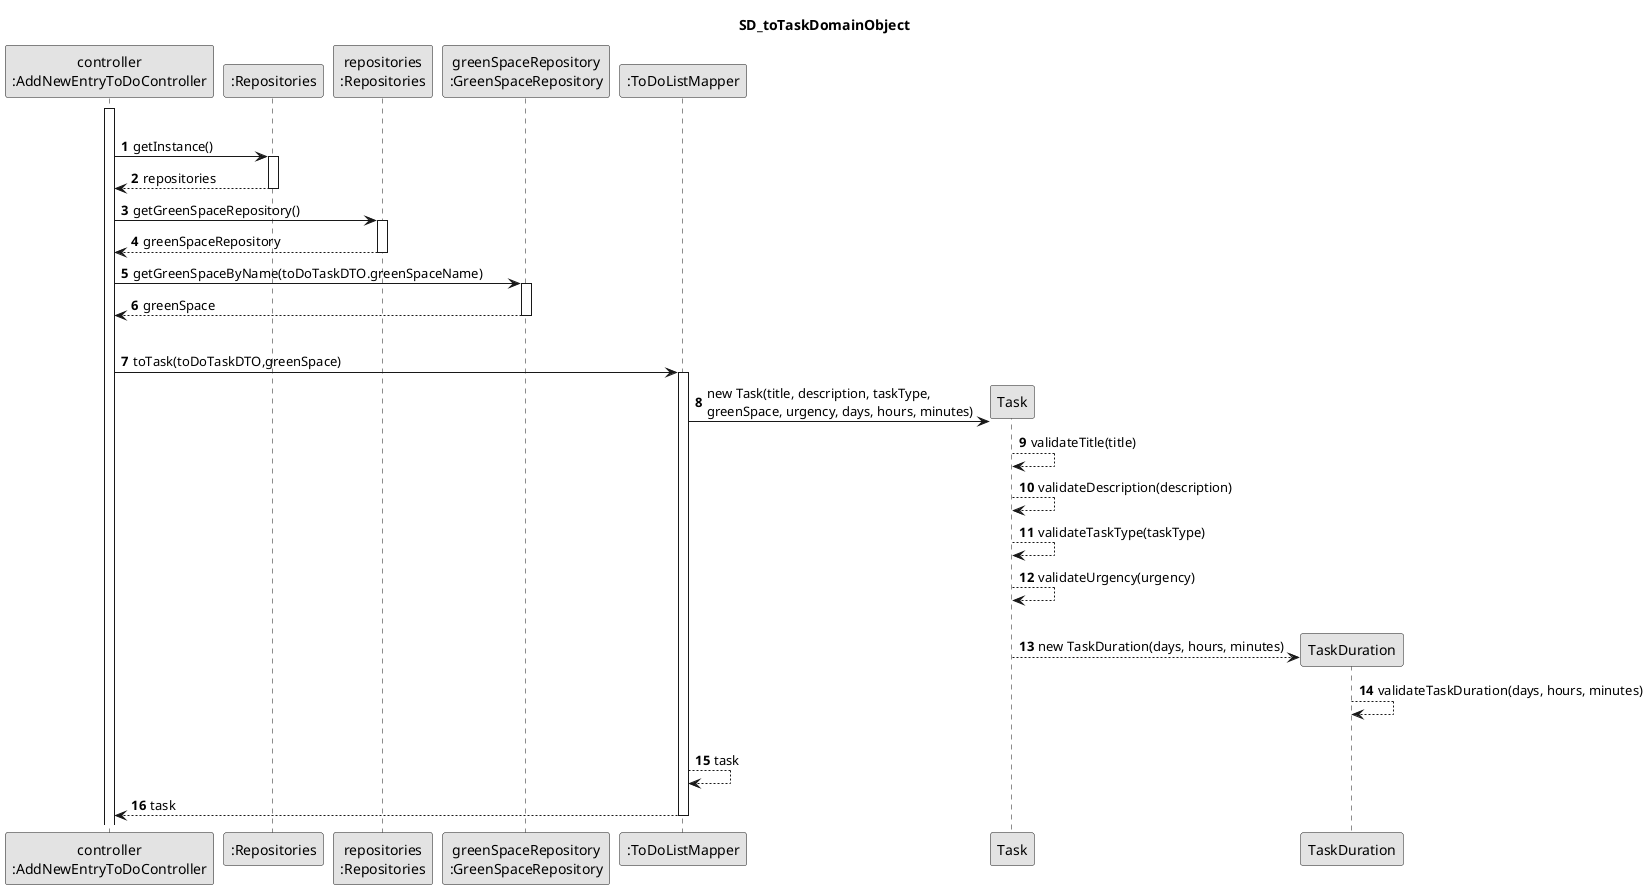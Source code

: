 @startuml
skinparam monochrome true
skinparam packageStyle rectangle
skinparam shadowing false

title SD_toTaskDomainObject

autonumber


participant "controller\n:AddNewEntryToDoController" as CTRL

participant ":Repositories" as REPO
participant "repositories\n:Repositories" as REPOInstance
participant "greenSpaceRepository\n:GreenSpaceRepository" as GreenSpaceREPO
participant ":ToDoListMapper" as ToDoListMapper
participant "Task" as Task

    activate CTRL
            |||
            CTRL -> REPO : getInstance()
            activate REPO

                REPO --> CTRL : repositories
            deactivate REPO
            CTRL -> REPOInstance: getGreenSpaceRepository()

            activate REPOInstance

                REPOInstance --> CTRL : greenSpaceRepository
            deactivate REPOInstance

        CTRL -> GreenSpaceREPO : getGreenSpaceByName(toDoTaskDTO.greenSpaceName)
        activate GreenSpaceREPO

            GreenSpaceREPO --> CTRL : greenSpace
        deactivate GreenSpaceREPO
        |||
        CTRL -> ToDoListMapper : toTask(toDoTaskDTO,greenSpace)

            activate ToDoListMapper

                ToDoListMapper -> Task ** : new Task(title, description, taskType,\ngreenSpace, urgency, days, hours, minutes)

            Task --> Task : validateTitle(title)
            Task --> Task : validateDescription(description)
            Task --> Task : validateTaskType(taskType)
            Task --> Task : validateUrgency(urgency)

            |||
            Task --> TaskDuration** : new TaskDuration(days, hours, minutes)
            TaskDuration --> TaskDuration : validateTaskDuration(days, hours, minutes)
           |||
           deactivate Task

            ToDoListMapper --> ToDoListMapper : task

            ToDoListMapper --> CTRL : task
            deactivate ToDoListMapper


@enduml